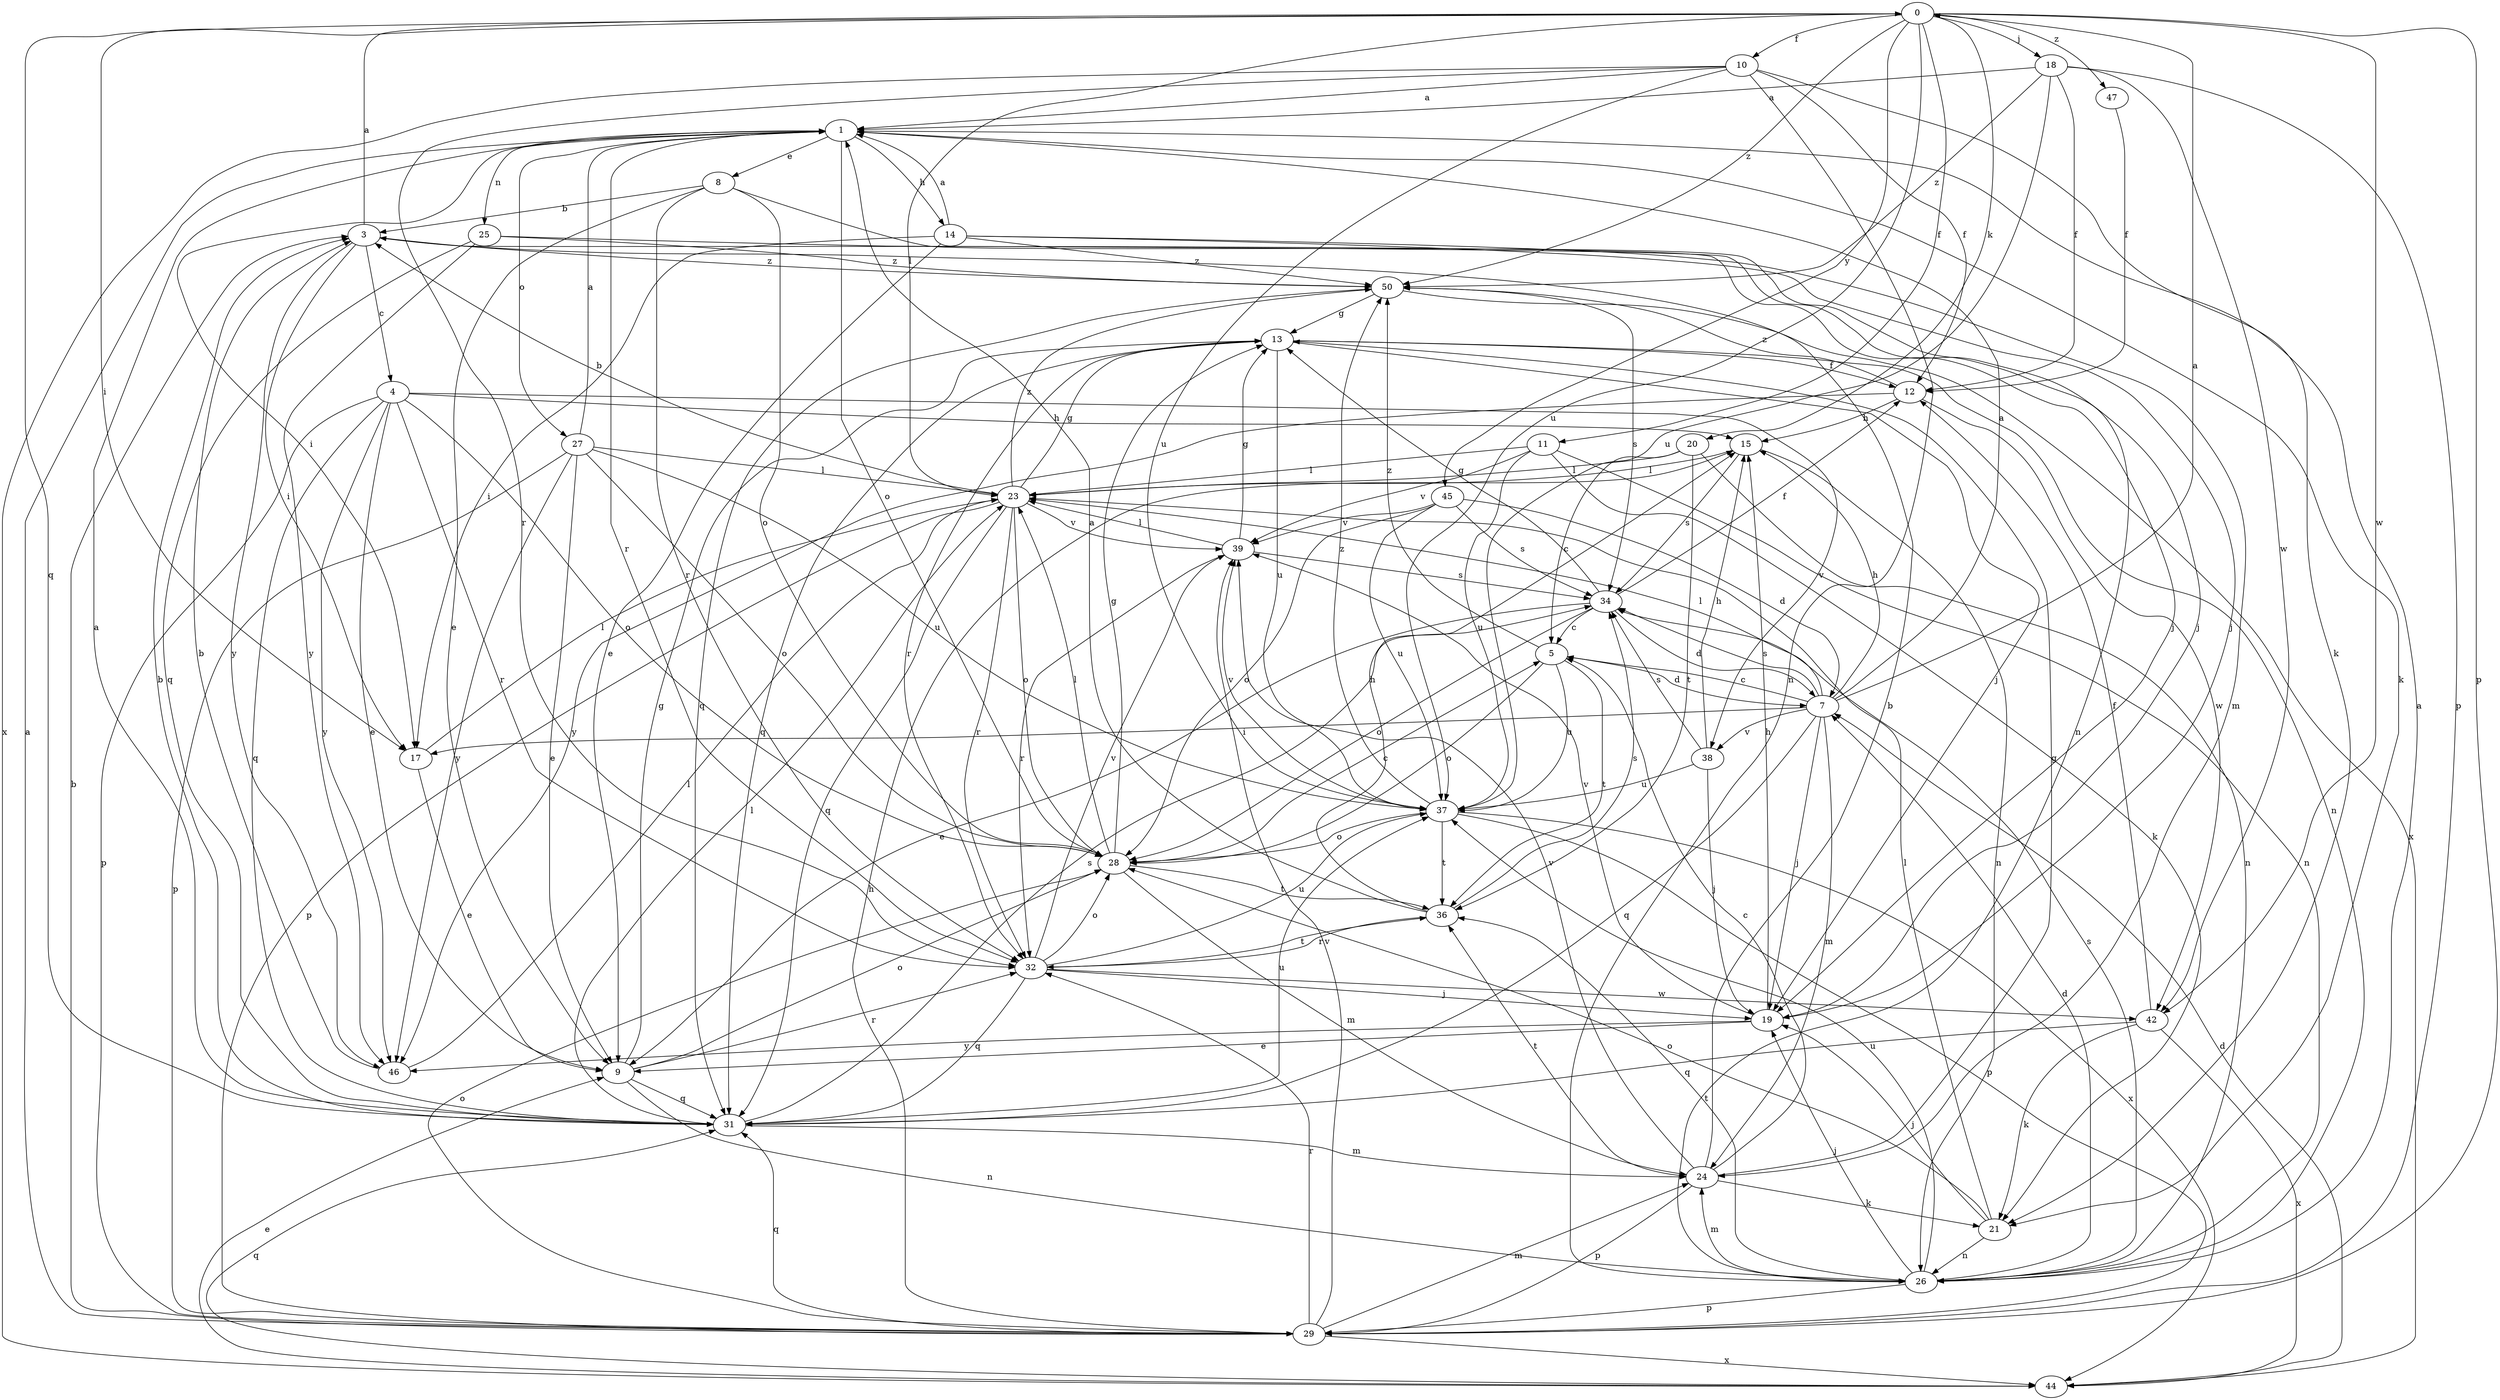 strict digraph  {
0;
1;
3;
4;
5;
7;
8;
9;
10;
11;
12;
13;
14;
15;
17;
18;
19;
20;
21;
23;
24;
25;
26;
27;
28;
29;
31;
32;
34;
36;
37;
38;
39;
42;
44;
45;
46;
47;
50;
0 -> 10  [label=f];
0 -> 11  [label=f];
0 -> 17  [label=i];
0 -> 18  [label=j];
0 -> 20  [label=k];
0 -> 23  [label=l];
0 -> 29  [label=p];
0 -> 31  [label=q];
0 -> 37  [label=u];
0 -> 42  [label=w];
0 -> 45  [label=y];
0 -> 47  [label=z];
0 -> 50  [label=z];
1 -> 8  [label=e];
1 -> 14  [label=h];
1 -> 17  [label=i];
1 -> 21  [label=k];
1 -> 25  [label=n];
1 -> 27  [label=o];
1 -> 28  [label=o];
1 -> 32  [label=r];
3 -> 0  [label=a];
3 -> 4  [label=c];
3 -> 17  [label=i];
3 -> 19  [label=j];
3 -> 46  [label=y];
3 -> 50  [label=z];
4 -> 9  [label=e];
4 -> 15  [label=h];
4 -> 28  [label=o];
4 -> 29  [label=p];
4 -> 31  [label=q];
4 -> 32  [label=r];
4 -> 38  [label=v];
4 -> 46  [label=y];
5 -> 7  [label=d];
5 -> 28  [label=o];
5 -> 36  [label=t];
5 -> 37  [label=u];
5 -> 50  [label=z];
7 -> 0  [label=a];
7 -> 1  [label=a];
7 -> 5  [label=c];
7 -> 15  [label=h];
7 -> 17  [label=i];
7 -> 19  [label=j];
7 -> 23  [label=l];
7 -> 24  [label=m];
7 -> 31  [label=q];
7 -> 34  [label=s];
7 -> 38  [label=v];
8 -> 3  [label=b];
8 -> 9  [label=e];
8 -> 26  [label=n];
8 -> 28  [label=o];
8 -> 32  [label=r];
9 -> 13  [label=g];
9 -> 26  [label=n];
9 -> 28  [label=o];
9 -> 31  [label=q];
9 -> 32  [label=r];
10 -> 1  [label=a];
10 -> 12  [label=f];
10 -> 21  [label=k];
10 -> 26  [label=n];
10 -> 32  [label=r];
10 -> 37  [label=u];
10 -> 44  [label=x];
11 -> 21  [label=k];
11 -> 23  [label=l];
11 -> 26  [label=n];
11 -> 37  [label=u];
11 -> 39  [label=v];
12 -> 15  [label=h];
12 -> 42  [label=w];
12 -> 46  [label=y];
12 -> 50  [label=z];
13 -> 12  [label=f];
13 -> 19  [label=j];
13 -> 26  [label=n];
13 -> 31  [label=q];
13 -> 32  [label=r];
13 -> 37  [label=u];
14 -> 1  [label=a];
14 -> 9  [label=e];
14 -> 17  [label=i];
14 -> 19  [label=j];
14 -> 24  [label=m];
14 -> 50  [label=z];
15 -> 23  [label=l];
15 -> 26  [label=n];
15 -> 34  [label=s];
17 -> 9  [label=e];
17 -> 23  [label=l];
18 -> 1  [label=a];
18 -> 12  [label=f];
18 -> 29  [label=p];
18 -> 37  [label=u];
18 -> 42  [label=w];
18 -> 50  [label=z];
19 -> 9  [label=e];
19 -> 15  [label=h];
19 -> 39  [label=v];
19 -> 46  [label=y];
20 -> 5  [label=c];
20 -> 23  [label=l];
20 -> 26  [label=n];
20 -> 36  [label=t];
21 -> 19  [label=j];
21 -> 23  [label=l];
21 -> 26  [label=n];
21 -> 28  [label=o];
23 -> 3  [label=b];
23 -> 13  [label=g];
23 -> 28  [label=o];
23 -> 29  [label=p];
23 -> 31  [label=q];
23 -> 32  [label=r];
23 -> 39  [label=v];
23 -> 50  [label=z];
24 -> 3  [label=b];
24 -> 5  [label=c];
24 -> 13  [label=g];
24 -> 21  [label=k];
24 -> 29  [label=p];
24 -> 36  [label=t];
24 -> 39  [label=v];
25 -> 19  [label=j];
25 -> 31  [label=q];
25 -> 46  [label=y];
25 -> 50  [label=z];
26 -> 1  [label=a];
26 -> 7  [label=d];
26 -> 19  [label=j];
26 -> 24  [label=m];
26 -> 29  [label=p];
26 -> 34  [label=s];
26 -> 36  [label=t];
26 -> 37  [label=u];
27 -> 1  [label=a];
27 -> 9  [label=e];
27 -> 23  [label=l];
27 -> 28  [label=o];
27 -> 29  [label=p];
27 -> 37  [label=u];
27 -> 46  [label=y];
28 -> 5  [label=c];
28 -> 13  [label=g];
28 -> 23  [label=l];
28 -> 24  [label=m];
28 -> 36  [label=t];
29 -> 1  [label=a];
29 -> 3  [label=b];
29 -> 15  [label=h];
29 -> 24  [label=m];
29 -> 28  [label=o];
29 -> 31  [label=q];
29 -> 32  [label=r];
29 -> 39  [label=v];
29 -> 44  [label=x];
31 -> 1  [label=a];
31 -> 3  [label=b];
31 -> 23  [label=l];
31 -> 24  [label=m];
31 -> 34  [label=s];
31 -> 37  [label=u];
32 -> 19  [label=j];
32 -> 28  [label=o];
32 -> 31  [label=q];
32 -> 36  [label=t];
32 -> 37  [label=u];
32 -> 39  [label=v];
32 -> 42  [label=w];
34 -> 5  [label=c];
34 -> 7  [label=d];
34 -> 9  [label=e];
34 -> 12  [label=f];
34 -> 13  [label=g];
34 -> 28  [label=o];
36 -> 1  [label=a];
36 -> 15  [label=h];
36 -> 32  [label=r];
36 -> 34  [label=s];
37 -> 28  [label=o];
37 -> 29  [label=p];
37 -> 36  [label=t];
37 -> 39  [label=v];
37 -> 44  [label=x];
37 -> 50  [label=z];
38 -> 15  [label=h];
38 -> 19  [label=j];
38 -> 34  [label=s];
38 -> 37  [label=u];
39 -> 13  [label=g];
39 -> 23  [label=l];
39 -> 32  [label=r];
39 -> 34  [label=s];
42 -> 12  [label=f];
42 -> 21  [label=k];
42 -> 31  [label=q];
42 -> 44  [label=x];
44 -> 7  [label=d];
44 -> 9  [label=e];
44 -> 31  [label=q];
45 -> 7  [label=d];
45 -> 28  [label=o];
45 -> 34  [label=s];
45 -> 37  [label=u];
45 -> 39  [label=v];
46 -> 3  [label=b];
46 -> 23  [label=l];
47 -> 12  [label=f];
50 -> 13  [label=g];
50 -> 31  [label=q];
50 -> 34  [label=s];
50 -> 44  [label=x];
}
